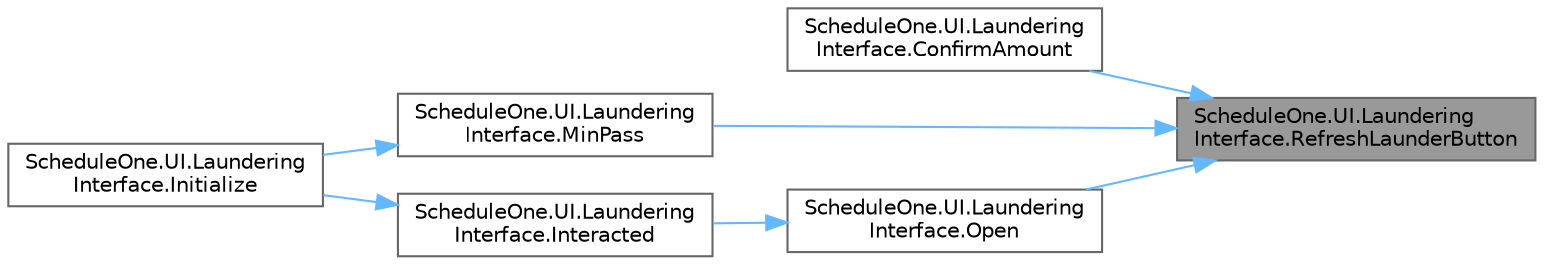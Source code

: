 digraph "ScheduleOne.UI.LaunderingInterface.RefreshLaunderButton"
{
 // LATEX_PDF_SIZE
  bgcolor="transparent";
  edge [fontname=Helvetica,fontsize=10,labelfontname=Helvetica,labelfontsize=10];
  node [fontname=Helvetica,fontsize=10,shape=box,height=0.2,width=0.4];
  rankdir="RL";
  Node1 [id="Node000001",label="ScheduleOne.UI.Laundering\lInterface.RefreshLaunderButton",height=0.2,width=0.4,color="gray40", fillcolor="grey60", style="filled", fontcolor="black",tooltip=" "];
  Node1 -> Node2 [id="edge1_Node000001_Node000002",dir="back",color="steelblue1",style="solid",tooltip=" "];
  Node2 [id="Node000002",label="ScheduleOne.UI.Laundering\lInterface.ConfirmAmount",height=0.2,width=0.4,color="grey40", fillcolor="white", style="filled",URL="$class_schedule_one_1_1_u_i_1_1_laundering_interface.html#a6834d364d5603c4486e5091ddbca4d58",tooltip=" "];
  Node1 -> Node3 [id="edge2_Node000001_Node000003",dir="back",color="steelblue1",style="solid",tooltip=" "];
  Node3 [id="Node000003",label="ScheduleOne.UI.Laundering\lInterface.MinPass",height=0.2,width=0.4,color="grey40", fillcolor="white", style="filled",URL="$class_schedule_one_1_1_u_i_1_1_laundering_interface.html#acc8cfcc692b1a4923cb21160ff7f41a7",tooltip=" "];
  Node3 -> Node4 [id="edge3_Node000003_Node000004",dir="back",color="steelblue1",style="solid",tooltip=" "];
  Node4 [id="Node000004",label="ScheduleOne.UI.Laundering\lInterface.Initialize",height=0.2,width=0.4,color="grey40", fillcolor="white", style="filled",URL="$class_schedule_one_1_1_u_i_1_1_laundering_interface.html#a419d4a31293905a77c53b4c9f2e75dd3",tooltip=" "];
  Node1 -> Node5 [id="edge4_Node000001_Node000005",dir="back",color="steelblue1",style="solid",tooltip=" "];
  Node5 [id="Node000005",label="ScheduleOne.UI.Laundering\lInterface.Open",height=0.2,width=0.4,color="grey40", fillcolor="white", style="filled",URL="$class_schedule_one_1_1_u_i_1_1_laundering_interface.html#a3a6a5cfab6c2b911f6f151419ab76902",tooltip=" "];
  Node5 -> Node6 [id="edge5_Node000005_Node000006",dir="back",color="steelblue1",style="solid",tooltip=" "];
  Node6 [id="Node000006",label="ScheduleOne.UI.Laundering\lInterface.Interacted",height=0.2,width=0.4,color="grey40", fillcolor="white", style="filled",URL="$class_schedule_one_1_1_u_i_1_1_laundering_interface.html#a3652e61435eca4b64e7e1ac6c2e0195f",tooltip=" "];
  Node6 -> Node4 [id="edge6_Node000006_Node000004",dir="back",color="steelblue1",style="solid",tooltip=" "];
}
